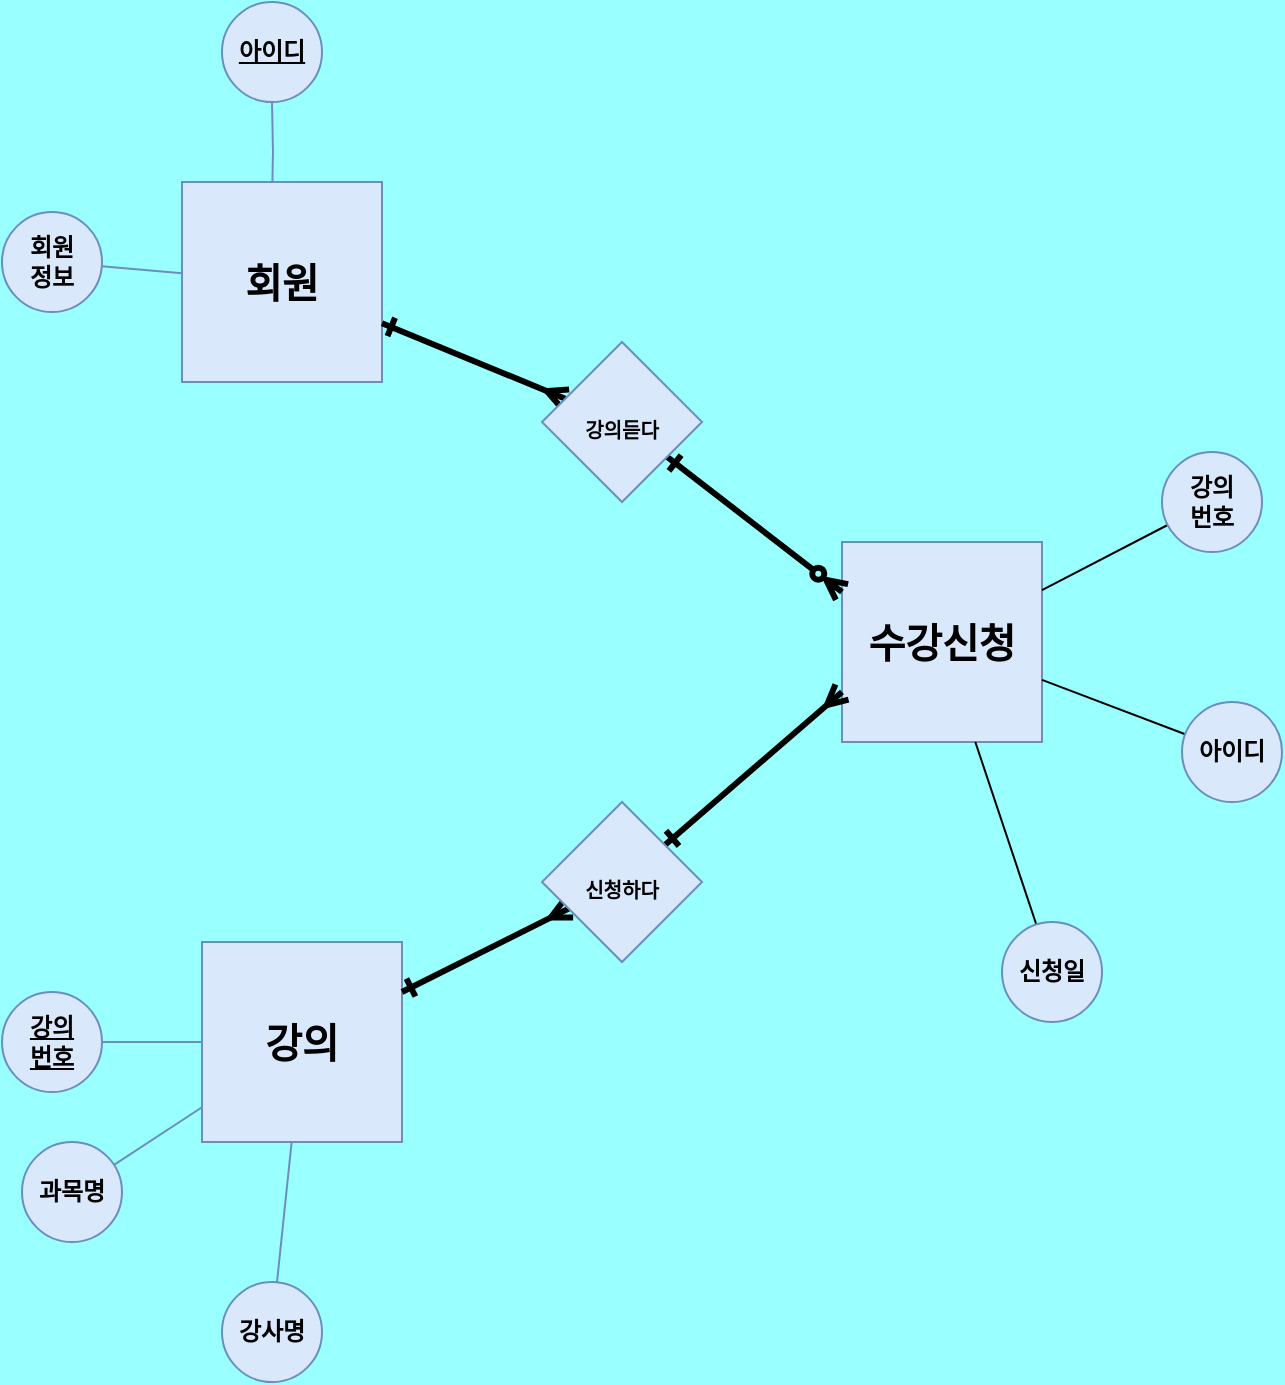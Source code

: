 <mxfile version="17.5.0" type="device"><diagram id="gd7xVagzmMh4u-usaDXP" name="Page-1"><mxGraphModel dx="1788" dy="896" grid="1" gridSize="10" guides="1" tooltips="1" connect="1" arrows="1" fold="1" page="1" pageScale="1" pageWidth="827" pageHeight="1169" background="#99FFFF" math="0" shadow="0"><root><mxCell id="0"/><mxCell id="1" parent="0"/><mxCell id="g8iUrPRdHQZ8bGnmqBTw-14" value="" style="edgeStyle=orthogonalEdgeStyle;rounded=0;orthogonalLoop=1;jettySize=auto;html=1;fontSize=20;endArrow=none;endFill=0;fillColor=#dae8fc;strokeColor=#6c8ebf;fontStyle=1" edge="1" parent="1" target="g8iUrPRdHQZ8bGnmqBTw-3"><mxGeometry relative="1" as="geometry"><mxPoint x="269" y="290" as="sourcePoint"/></mxGeometry></mxCell><mxCell id="g8iUrPRdHQZ8bGnmqBTw-1" value="회원" style="whiteSpace=wrap;html=1;aspect=fixed;fontSize=20;fontStyle=1;fillColor=#dae8fc;strokeColor=#6c8ebf;" vertex="1" parent="1"><mxGeometry x="224" y="280" width="100" height="100" as="geometry"/></mxCell><mxCell id="g8iUrPRdHQZ8bGnmqBTw-12" value="" style="rounded=0;orthogonalLoop=1;jettySize=auto;html=1;fontSize=20;endArrow=none;endFill=0;fillColor=#dae8fc;strokeColor=#6c8ebf;fontStyle=1" edge="1" parent="1" source="g8iUrPRdHQZ8bGnmqBTw-2" target="g8iUrPRdHQZ8bGnmqBTw-1"><mxGeometry relative="1" as="geometry"/></mxCell><mxCell id="g8iUrPRdHQZ8bGnmqBTw-2" value="회원&lt;br&gt;정보" style="ellipse;whiteSpace=wrap;html=1;aspect=fixed;fillColor=#dae8fc;strokeColor=#6c8ebf;fontStyle=1" vertex="1" parent="1"><mxGeometry x="134" y="295" width="50" height="50" as="geometry"/></mxCell><mxCell id="g8iUrPRdHQZ8bGnmqBTw-3" value="아이디" style="ellipse;whiteSpace=wrap;html=1;aspect=fixed;fontStyle=5;fillColor=#dae8fc;strokeColor=#6c8ebf;" vertex="1" parent="1"><mxGeometry x="244" y="190" width="50" height="50" as="geometry"/></mxCell><mxCell id="g8iUrPRdHQZ8bGnmqBTw-4" value="강의" style="whiteSpace=wrap;html=1;aspect=fixed;fontSize=20;fontStyle=1;fillColor=#dae8fc;strokeColor=#6c8ebf;" vertex="1" parent="1"><mxGeometry x="234" y="660" width="100" height="100" as="geometry"/></mxCell><mxCell id="g8iUrPRdHQZ8bGnmqBTw-8" value="" style="rounded=0;orthogonalLoop=1;jettySize=auto;html=1;fontSize=20;endArrow=none;endFill=0;fillColor=#dae8fc;strokeColor=#6c8ebf;fontStyle=1" edge="1" parent="1" source="g8iUrPRdHQZ8bGnmqBTw-5" target="g8iUrPRdHQZ8bGnmqBTw-4"><mxGeometry relative="1" as="geometry"/></mxCell><mxCell id="g8iUrPRdHQZ8bGnmqBTw-5" value="강의&lt;br&gt;번호" style="ellipse;whiteSpace=wrap;html=1;aspect=fixed;fontStyle=5;fillColor=#dae8fc;strokeColor=#6c8ebf;" vertex="1" parent="1"><mxGeometry x="134" y="685" width="50" height="50" as="geometry"/></mxCell><mxCell id="g8iUrPRdHQZ8bGnmqBTw-9" value="" style="rounded=0;orthogonalLoop=1;jettySize=auto;html=1;fontSize=20;endArrow=none;endFill=0;fillColor=#dae8fc;strokeColor=#6c8ebf;fontStyle=1" edge="1" parent="1" source="g8iUrPRdHQZ8bGnmqBTw-6" target="g8iUrPRdHQZ8bGnmqBTw-4"><mxGeometry relative="1" as="geometry"/></mxCell><mxCell id="g8iUrPRdHQZ8bGnmqBTw-6" value="과목명" style="ellipse;whiteSpace=wrap;html=1;aspect=fixed;fillColor=#dae8fc;strokeColor=#6c8ebf;fontStyle=1" vertex="1" parent="1"><mxGeometry x="144" y="760" width="50" height="50" as="geometry"/></mxCell><mxCell id="g8iUrPRdHQZ8bGnmqBTw-10" value="" style="rounded=0;orthogonalLoop=1;jettySize=auto;html=1;fontSize=20;endArrow=none;endFill=0;fillColor=#dae8fc;strokeColor=#6c8ebf;fontStyle=1" edge="1" parent="1" source="g8iUrPRdHQZ8bGnmqBTw-7" target="g8iUrPRdHQZ8bGnmqBTw-4"><mxGeometry relative="1" as="geometry"/></mxCell><mxCell id="g8iUrPRdHQZ8bGnmqBTw-7" value="강사명" style="ellipse;whiteSpace=wrap;html=1;aspect=fixed;fillColor=#dae8fc;strokeColor=#6c8ebf;fontStyle=1" vertex="1" parent="1"><mxGeometry x="244" y="830" width="50" height="50" as="geometry"/></mxCell><mxCell id="g8iUrPRdHQZ8bGnmqBTw-15" value="수강신청" style="whiteSpace=wrap;html=1;aspect=fixed;fontSize=20;fontStyle=1;fillColor=#dae8fc;strokeColor=#6c8ebf;" vertex="1" parent="1"><mxGeometry x="554" y="460" width="100" height="100" as="geometry"/></mxCell><mxCell id="g8iUrPRdHQZ8bGnmqBTw-18" value="" style="edgeStyle=none;rounded=0;orthogonalLoop=1;jettySize=auto;html=1;fontSize=20;endArrow=none;endFill=0;fontStyle=1" edge="1" parent="1" source="g8iUrPRdHQZ8bGnmqBTw-16" target="g8iUrPRdHQZ8bGnmqBTw-15"><mxGeometry relative="1" as="geometry"/></mxCell><mxCell id="g8iUrPRdHQZ8bGnmqBTw-16" value="강의&lt;br&gt;번호" style="ellipse;whiteSpace=wrap;html=1;aspect=fixed;fontStyle=1;fillColor=#dae8fc;strokeColor=#6c8ebf;" vertex="1" parent="1"><mxGeometry x="714" y="415" width="50" height="50" as="geometry"/></mxCell><mxCell id="g8iUrPRdHQZ8bGnmqBTw-19" value="" style="edgeStyle=none;rounded=0;orthogonalLoop=1;jettySize=auto;html=1;fontSize=20;endArrow=none;endFill=0;fontStyle=1" edge="1" parent="1" source="g8iUrPRdHQZ8bGnmqBTw-17" target="g8iUrPRdHQZ8bGnmqBTw-15"><mxGeometry relative="1" as="geometry"/></mxCell><mxCell id="g8iUrPRdHQZ8bGnmqBTw-17" value="아이디" style="ellipse;whiteSpace=wrap;html=1;aspect=fixed;fontStyle=1;fillColor=#dae8fc;strokeColor=#6c8ebf;" vertex="1" parent="1"><mxGeometry x="724" y="540" width="50" height="50" as="geometry"/></mxCell><mxCell id="g8iUrPRdHQZ8bGnmqBTw-21" value="" style="edgeStyle=none;rounded=0;orthogonalLoop=1;jettySize=auto;html=1;fontSize=20;endArrow=none;endFill=0;fontStyle=1" edge="1" parent="1" source="g8iUrPRdHQZ8bGnmqBTw-20" target="g8iUrPRdHQZ8bGnmqBTw-15"><mxGeometry relative="1" as="geometry"/></mxCell><mxCell id="g8iUrPRdHQZ8bGnmqBTw-20" value="신청일" style="ellipse;whiteSpace=wrap;html=1;aspect=fixed;fillColor=#dae8fc;strokeColor=#6c8ebf;fontStyle=1" vertex="1" parent="1"><mxGeometry x="634" y="650" width="50" height="50" as="geometry"/></mxCell><mxCell id="g8iUrPRdHQZ8bGnmqBTw-24" value="" style="edgeStyle=none;rounded=0;orthogonalLoop=1;jettySize=auto;html=1;fontSize=20;endArrow=ERone;endFill=0;fontStyle=1;startArrow=ERmany;startFill=0;strokeWidth=3;" edge="1" parent="1" source="g8iUrPRdHQZ8bGnmqBTw-22" target="g8iUrPRdHQZ8bGnmqBTw-1"><mxGeometry relative="1" as="geometry"/></mxCell><mxCell id="g8iUrPRdHQZ8bGnmqBTw-26" value="" style="edgeStyle=none;rounded=0;orthogonalLoop=1;jettySize=auto;html=1;fontSize=20;endArrow=ERzeroToMany;endFill=0;entryX=0;entryY=0.25;entryDx=0;entryDy=0;startArrow=ERone;startFill=0;fontStyle=1;strokeWidth=3;" edge="1" parent="1" source="g8iUrPRdHQZ8bGnmqBTw-22" target="g8iUrPRdHQZ8bGnmqBTw-15"><mxGeometry relative="1" as="geometry"><mxPoint x="564" y="400" as="targetPoint"/></mxGeometry></mxCell><mxCell id="g8iUrPRdHQZ8bGnmqBTw-22" value="&lt;font style=&quot;font-size: 10px&quot;&gt;강의듣다&lt;/font&gt;" style="rhombus;whiteSpace=wrap;html=1;fontSize=20;fillColor=#dae8fc;strokeColor=#6c8ebf;fontStyle=1" vertex="1" parent="1"><mxGeometry x="404" y="360" width="80" height="80" as="geometry"/></mxCell><mxCell id="g8iUrPRdHQZ8bGnmqBTw-27" value="" style="edgeStyle=none;rounded=0;orthogonalLoop=1;jettySize=auto;html=1;fontSize=10;startArrow=ERmany;startFill=0;endArrow=ERone;endFill=0;strokeWidth=3;" edge="1" parent="1" source="g8iUrPRdHQZ8bGnmqBTw-23" target="g8iUrPRdHQZ8bGnmqBTw-4"><mxGeometry relative="1" as="geometry"/></mxCell><mxCell id="g8iUrPRdHQZ8bGnmqBTw-29" value="" style="edgeStyle=none;rounded=0;orthogonalLoop=1;jettySize=auto;html=1;fontSize=10;startArrow=ERone;startFill=0;endArrow=ERmany;endFill=0;strokeWidth=3;entryX=0;entryY=0.75;entryDx=0;entryDy=0;" edge="1" parent="1" source="g8iUrPRdHQZ8bGnmqBTw-23" target="g8iUrPRdHQZ8bGnmqBTw-15"><mxGeometry relative="1" as="geometry"><mxPoint x="564" y="630" as="targetPoint"/></mxGeometry></mxCell><mxCell id="g8iUrPRdHQZ8bGnmqBTw-23" value="&lt;font size=&quot;1&quot;&gt;신청하다&lt;/font&gt;" style="rhombus;whiteSpace=wrap;html=1;fontSize=20;fillColor=#dae8fc;strokeColor=#6c8ebf;fontStyle=1" vertex="1" parent="1"><mxGeometry x="404" y="590" width="80" height="80" as="geometry"/></mxCell></root></mxGraphModel></diagram></mxfile>